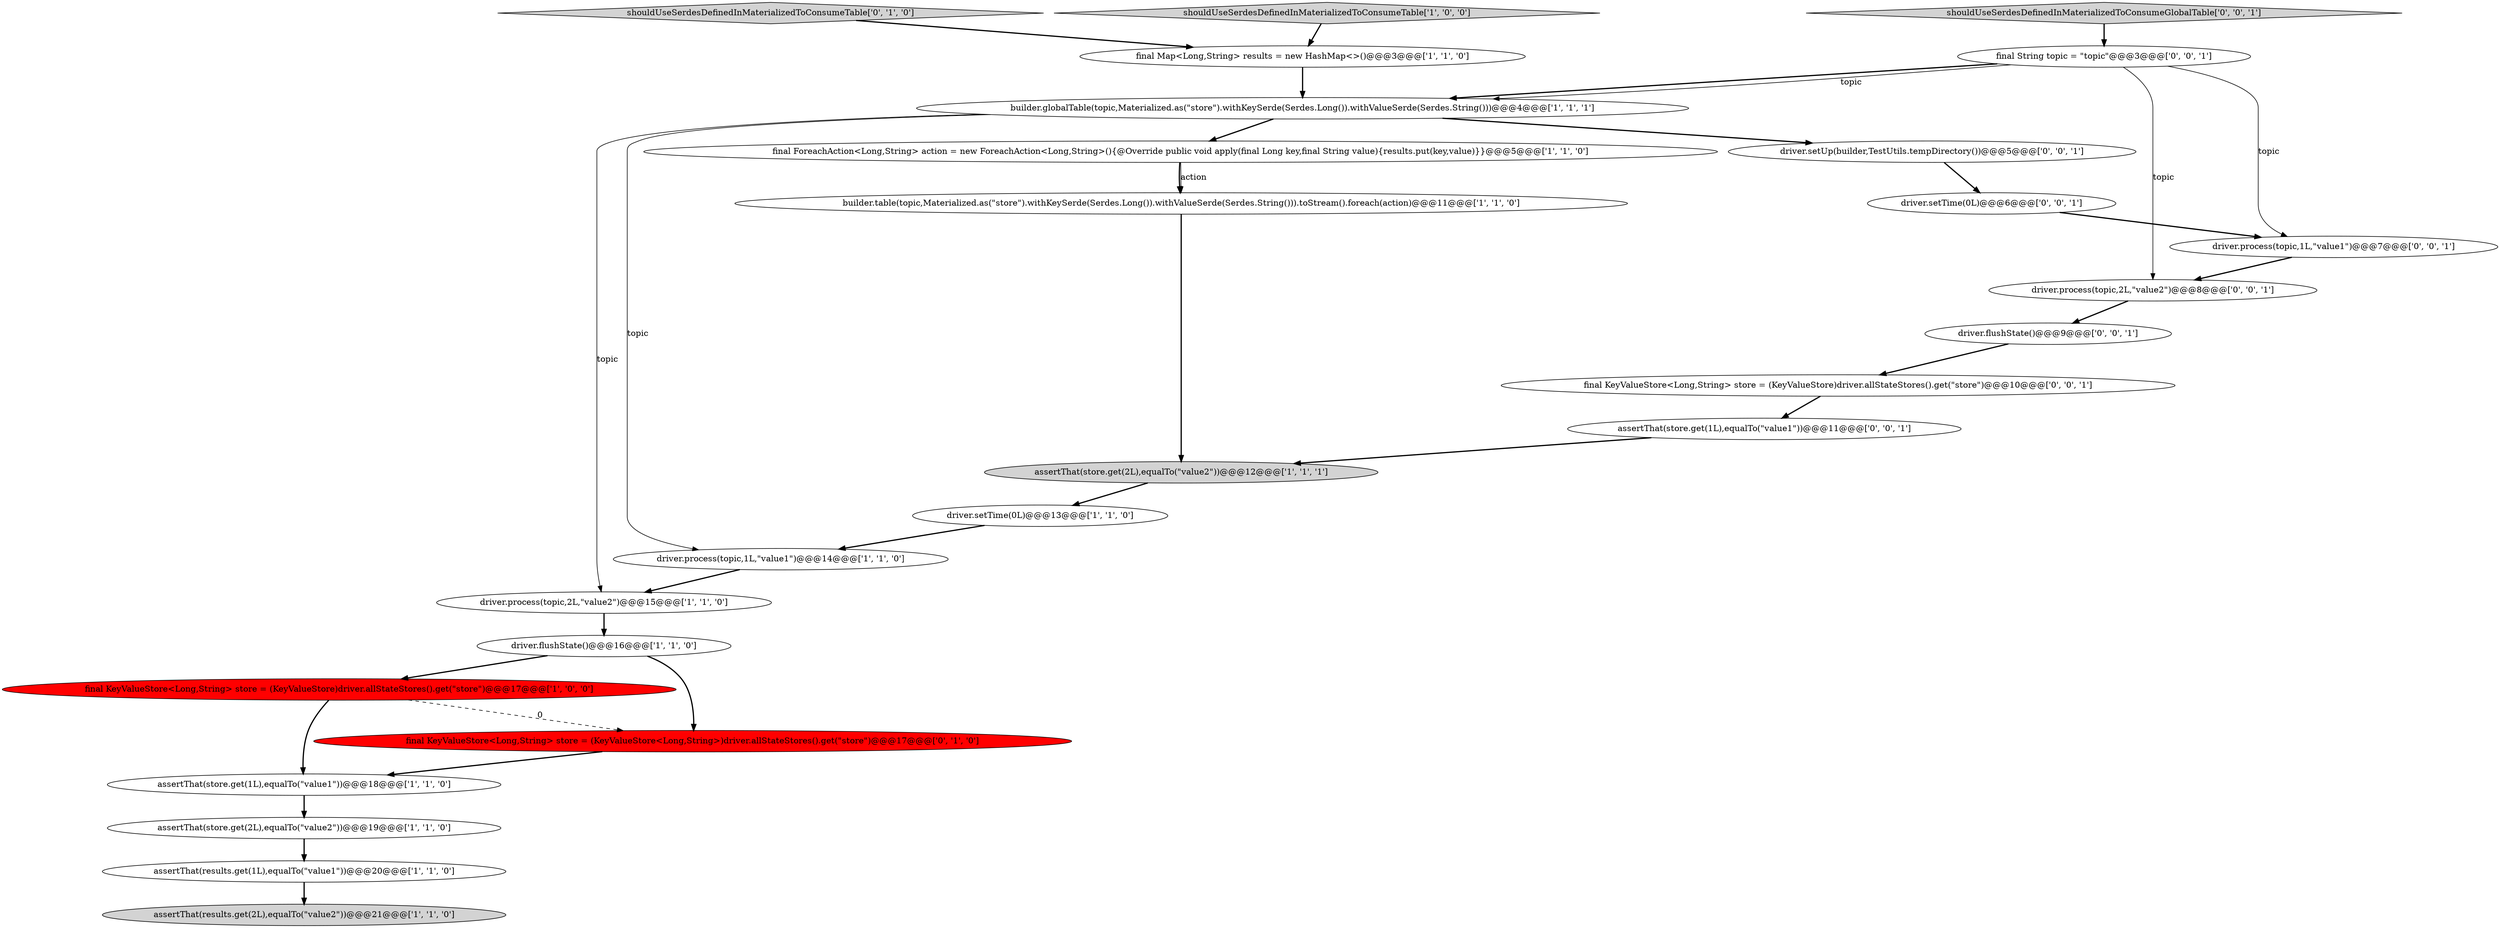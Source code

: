 digraph {
7 [style = filled, label = "assertThat(store.get(2L),equalTo(\"value2\"))@@@19@@@['1', '1', '0']", fillcolor = white, shape = ellipse image = "AAA0AAABBB1BBB"];
3 [style = filled, label = "final ForeachAction<Long,String> action = new ForeachAction<Long,String>(){@Override public void apply(final Long key,final String value){results.put(key,value)}}@@@5@@@['1', '1', '0']", fillcolor = white, shape = ellipse image = "AAA0AAABBB1BBB"];
4 [style = filled, label = "builder.table(topic,Materialized.as(\"store\").withKeySerde(Serdes.Long()).withValueSerde(Serdes.String())).toStream().foreach(action)@@@11@@@['1', '1', '0']", fillcolor = white, shape = ellipse image = "AAA0AAABBB1BBB"];
18 [style = filled, label = "assertThat(store.get(1L),equalTo(\"value1\"))@@@11@@@['0', '0', '1']", fillcolor = white, shape = ellipse image = "AAA0AAABBB3BBB"];
5 [style = filled, label = "assertThat(results.get(2L),equalTo(\"value2\"))@@@21@@@['1', '1', '0']", fillcolor = lightgray, shape = ellipse image = "AAA0AAABBB1BBB"];
0 [style = filled, label = "driver.flushState()@@@16@@@['1', '1', '0']", fillcolor = white, shape = ellipse image = "AAA0AAABBB1BBB"];
24 [style = filled, label = "driver.setUp(builder,TestUtils.tempDirectory())@@@5@@@['0', '0', '1']", fillcolor = white, shape = ellipse image = "AAA0AAABBB3BBB"];
13 [style = filled, label = "final Map<Long,String> results = new HashMap<>()@@@3@@@['1', '1', '0']", fillcolor = white, shape = ellipse image = "AAA0AAABBB1BBB"];
21 [style = filled, label = "driver.flushState()@@@9@@@['0', '0', '1']", fillcolor = white, shape = ellipse image = "AAA0AAABBB3BBB"];
9 [style = filled, label = "builder.globalTable(topic,Materialized.as(\"store\").withKeySerde(Serdes.Long()).withValueSerde(Serdes.String()))@@@4@@@['1', '1', '1']", fillcolor = white, shape = ellipse image = "AAA0AAABBB1BBB"];
20 [style = filled, label = "final String topic = \"topic\"@@@3@@@['0', '0', '1']", fillcolor = white, shape = ellipse image = "AAA0AAABBB3BBB"];
25 [style = filled, label = "shouldUseSerdesDefinedInMaterializedToConsumeGlobalTable['0', '0', '1']", fillcolor = lightgray, shape = diamond image = "AAA0AAABBB3BBB"];
11 [style = filled, label = "shouldUseSerdesDefinedInMaterializedToConsumeTable['1', '0', '0']", fillcolor = lightgray, shape = diamond image = "AAA0AAABBB1BBB"];
19 [style = filled, label = "driver.process(topic,2L,\"value2\")@@@8@@@['0', '0', '1']", fillcolor = white, shape = ellipse image = "AAA0AAABBB3BBB"];
2 [style = filled, label = "driver.process(topic,2L,\"value2\")@@@15@@@['1', '1', '0']", fillcolor = white, shape = ellipse image = "AAA0AAABBB1BBB"];
1 [style = filled, label = "driver.process(topic,1L,\"value1\")@@@14@@@['1', '1', '0']", fillcolor = white, shape = ellipse image = "AAA0AAABBB1BBB"];
17 [style = filled, label = "driver.process(topic,1L,\"value1\")@@@7@@@['0', '0', '1']", fillcolor = white, shape = ellipse image = "AAA0AAABBB3BBB"];
15 [style = filled, label = "shouldUseSerdesDefinedInMaterializedToConsumeTable['0', '1', '0']", fillcolor = lightgray, shape = diamond image = "AAA0AAABBB2BBB"];
12 [style = filled, label = "assertThat(store.get(1L),equalTo(\"value1\"))@@@18@@@['1', '1', '0']", fillcolor = white, shape = ellipse image = "AAA0AAABBB1BBB"];
8 [style = filled, label = "final KeyValueStore<Long,String> store = (KeyValueStore)driver.allStateStores().get(\"store\")@@@17@@@['1', '0', '0']", fillcolor = red, shape = ellipse image = "AAA1AAABBB1BBB"];
22 [style = filled, label = "final KeyValueStore<Long,String> store = (KeyValueStore)driver.allStateStores().get(\"store\")@@@10@@@['0', '0', '1']", fillcolor = white, shape = ellipse image = "AAA0AAABBB3BBB"];
23 [style = filled, label = "driver.setTime(0L)@@@6@@@['0', '0', '1']", fillcolor = white, shape = ellipse image = "AAA0AAABBB3BBB"];
6 [style = filled, label = "assertThat(store.get(2L),equalTo(\"value2\"))@@@12@@@['1', '1', '1']", fillcolor = lightgray, shape = ellipse image = "AAA0AAABBB1BBB"];
16 [style = filled, label = "final KeyValueStore<Long,String> store = (KeyValueStore<Long,String>)driver.allStateStores().get(\"store\")@@@17@@@['0', '1', '0']", fillcolor = red, shape = ellipse image = "AAA1AAABBB2BBB"];
10 [style = filled, label = "assertThat(results.get(1L),equalTo(\"value1\"))@@@20@@@['1', '1', '0']", fillcolor = white, shape = ellipse image = "AAA0AAABBB1BBB"];
14 [style = filled, label = "driver.setTime(0L)@@@13@@@['1', '1', '0']", fillcolor = white, shape = ellipse image = "AAA0AAABBB1BBB"];
0->16 [style = bold, label=""];
8->16 [style = dashed, label="0"];
15->13 [style = bold, label=""];
9->1 [style = solid, label="topic"];
20->9 [style = bold, label=""];
4->6 [style = bold, label=""];
7->10 [style = bold, label=""];
3->4 [style = bold, label=""];
17->19 [style = bold, label=""];
12->7 [style = bold, label=""];
14->1 [style = bold, label=""];
3->4 [style = solid, label="action"];
6->14 [style = bold, label=""];
20->9 [style = solid, label="topic"];
25->20 [style = bold, label=""];
2->0 [style = bold, label=""];
22->18 [style = bold, label=""];
10->5 [style = bold, label=""];
20->17 [style = solid, label="topic"];
18->6 [style = bold, label=""];
21->22 [style = bold, label=""];
9->2 [style = solid, label="topic"];
20->19 [style = solid, label="topic"];
11->13 [style = bold, label=""];
0->8 [style = bold, label=""];
9->3 [style = bold, label=""];
23->17 [style = bold, label=""];
1->2 [style = bold, label=""];
13->9 [style = bold, label=""];
16->12 [style = bold, label=""];
9->24 [style = bold, label=""];
8->12 [style = bold, label=""];
24->23 [style = bold, label=""];
19->21 [style = bold, label=""];
}
